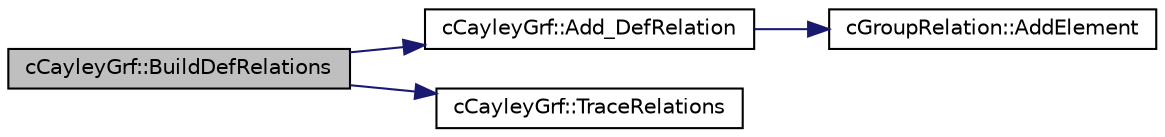 digraph G
{
  edge [fontname="Helvetica",fontsize="10",labelfontname="Helvetica",labelfontsize="10"];
  node [fontname="Helvetica",fontsize="10",shape=record];
  rankdir="LR";
  Node1 [label="cCayleyGrf::BuildDefRelations",height=0.2,width=0.4,color="black", fillcolor="grey75", style="filled" fontcolor="black"];
  Node1 -> Node2 [color="midnightblue",fontsize="10",style="solid",fontname="Helvetica"];
  Node2 [label="cCayleyGrf::Add_DefRelation",height=0.2,width=0.4,color="black", fillcolor="white", style="filled",URL="$classcCayleyGrf.html#a1d6153e03d163ea10242b4088091c705"];
  Node2 -> Node3 [color="midnightblue",fontsize="10",style="solid",fontname="Helvetica"];
  Node3 [label="cGroupRelation::AddElement",height=0.2,width=0.4,color="black", fillcolor="white", style="filled",URL="$classcGroupRelation.html#ab02575ade57648d354388c57eca2be8a"];
  Node1 -> Node4 [color="midnightblue",fontsize="10",style="solid",fontname="Helvetica"];
  Node4 [label="cCayleyGrf::TraceRelations",height=0.2,width=0.4,color="black", fillcolor="white", style="filled",URL="$classcCayleyGrf.html#a2598371d6a962b027539109023bc65b5"];
}
